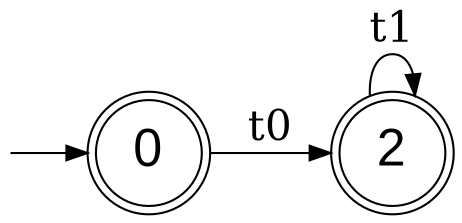 digraph G {
  fontname=courier;
  rankdir=LR; graph[labeljust=l,nojustify=true]
  node [fontname=Arial, fontsize=25];
  edge [fontsize=20];
// Initial state
I0 [label="", style=invis, width=0]
I0 -> 0;
// 2 final states
// all 3 states
0 [shape=doublecircle, label="0"]
0 -> 2 [label="t0"]
2 [shape=doublecircle, label="2"]
2 -> 2 [label="t1"]
}
